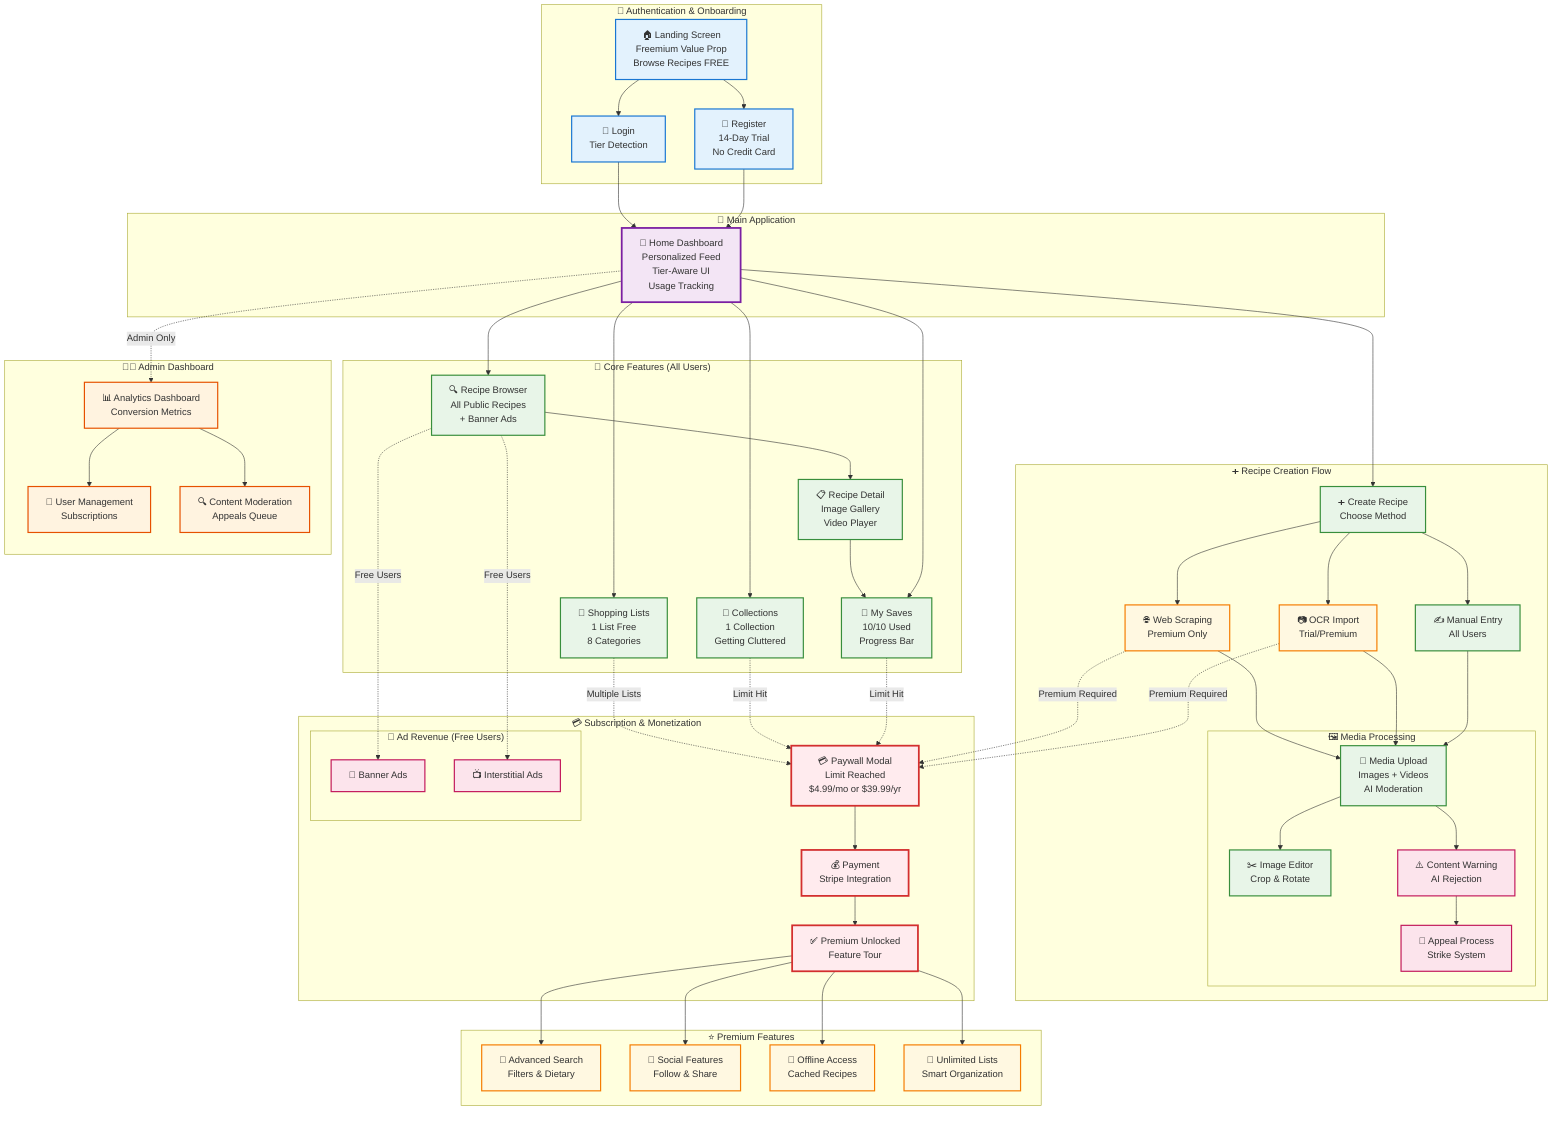 flowchart TD
    %% === AUTHENTICATION LAYER ===
    subgraph AuthFlow ["🔐 Authentication & Onboarding"]
        Landing[🏠 Landing Screen<br/>Freemium Value Prop<br/>Browse Recipes FREE]
        Register[📝 Register<br/>14-Day Trial<br/>No Credit Card]
        Login[🔑 Login<br/>Tier Detection]
    end
    
    %% === MAIN APPLICATION LAYER ===
    subgraph MainApp ["🏡 Main Application"]
        Home[🏡 Home Dashboard<br/>Personalized Feed<br/>Tier-Aware UI<br/>Usage Tracking]
    end
    
    %% === CORE FEATURES LAYER ===
    subgraph CoreFeatures ["📱 Core Features (All Users)"]
        direction LR
        Browser[🔍 Recipe Browser<br/>All Public Recipes<br/>+ Banner Ads]
        Detail[📋 Recipe Detail<br/>Image Gallery<br/>Video Player]
        Saves[💾 My Saves<br/>10/10 Used<br/>Progress Bar]
        Collections[📁 Collections<br/>1 Collection<br/>Getting Cluttered]
        Shopping[🛒 Shopping Lists<br/>1 List Free<br/>8 Categories]
    end
    
    %% === RECIPE CREATION LAYER ===
    subgraph RecipeCreation ["➕ Recipe Creation Flow"]
        direction TB
        Create[➕ Create Recipe<br/>Choose Method]
        Manual[✍️ Manual Entry<br/>All Users]
        OCR[📷 OCR Import<br/>Trial/Premium]
        WebScrape[🌐 Web Scraping<br/>Premium Only]
        
        subgraph MediaFlow ["🖼️ Media Processing"]
            MediaUpload[📸 Media Upload<br/>Images + Videos<br/>AI Moderation]
            ImageEdit[✂️ Image Editor<br/>Crop & Rotate]
            ContentWarning[⚠️ Content Warning<br/>AI Rejection]
            Appeal[📝 Appeal Process<br/>Strike System]
        end
    end
    
    %% === PREMIUM FEATURES LAYER ===
    subgraph PremiumFeatures ["⭐ Premium Features"]
        direction LR
        AdvancedSearch[🔎 Advanced Search<br/>Filters & Dietary]
        Social[👥 Social Features<br/>Follow & Share]
        Offline[📱 Offline Access<br/>Cached Recipes]
        UnlimitedLists[🛒 Unlimited Lists<br/>Smart Organization]
    end
    
    %% === SUBSCRIPTION LAYER ===
    subgraph SubscriptionFlow ["💳 Subscription & Monetization"]
        direction LR
        Paywall[💳 Paywall Modal<br/>Limit Reached<br/>$4.99/mo or $39.99/yr]
        Subscription[💰 Payment<br/>Stripe Integration]
        Success[✅ Premium Unlocked<br/>Feature Tour]
        
        subgraph Ads ["📢 Ad Revenue (Free Users)"]
            BannerAds[📢 Banner Ads]
            InterstitialAds[📺 Interstitial Ads]
        end
    end
    
    %% === ADMIN LAYER ===
    subgraph AdminArea ["👨‍💼 Admin Dashboard"]
        direction LR
        AdminDash[📊 Analytics Dashboard<br/>Conversion Metrics]
        UserMgmt[👤 User Management<br/>Subscriptions]
        ModerationQueue[🔍 Content Moderation<br/>Appeals Queue]
    end
    
    %% === MAIN FLOW CONNECTIONS ===
    Landing --> Register
    Landing --> Login
    Register --> Home
    Login --> Home
    
    %% Home to Core Features
    Home --> Browser
    Home --> Saves  
    Home --> Collections
    Home --> Shopping
    Home --> Create
    
    %% Recipe Browsing Flow
    Browser --> Detail
    Detail --> Saves
    
    %% Recipe Creation Flow
    Create --> Manual
    Create --> OCR
    Create --> WebScrape
    Manual --> MediaUpload
    OCR --> MediaUpload
    WebScrape --> MediaUpload
    MediaUpload --> ImageEdit
    MediaUpload --> ContentWarning
    ContentWarning --> Appeal
    
    %% Paywall Triggers (Dashed lines for limit hits)
    Saves -.->|Limit Hit| Paywall
    Collections -.->|Limit Hit| Paywall
    OCR -.->|Premium Required| Paywall
    WebScrape -.->|Premium Required| Paywall
    Shopping -.->|Multiple Lists| Paywall
    
    %% Premium Access (After subscription)
    Success --> AdvancedSearch
    Success --> Social
    Success --> Offline
    Success --> UnlimitedLists
    
    %% Subscription Flow
    Paywall --> Subscription
    Subscription --> Success
    
    %% Ad Integration (Free users only)
    Browser -.->|Free Users| BannerAds
    Browser -.->|Free Users| InterstitialAds
    
    %% Admin Access (Separate flow)
    Home -.->|Admin Only| AdminDash
    AdminDash --> UserMgmt
    AdminDash --> ModerationQueue
    
    %% === STYLING ===
    classDef authClass fill:#e3f2fd,stroke:#1976d2,stroke-width:2px
    classDef mainClass fill:#f3e5f5,stroke:#7b1fa2,stroke-width:3px
    classDef freeClass fill:#e8f5e8,stroke:#388e3c,stroke-width:2px
    classDef premiumClass fill:#fff8e1,stroke:#f57c00,stroke-width:2px
    classDef paywallClass fill:#ffebee,stroke:#d32f2f,stroke-width:3px
    classDef modalClass fill:#fce4ec,stroke:#c2185b,stroke-width:2px
    classDef adminClass fill:#fff3e0,stroke:#e65100,stroke-width:2px
    
    class Landing,Register,Login authClass
    class Home mainClass
    class Browser,Detail,Saves,Collections,Shopping,Create,Manual,MediaUpload,ImageEdit freeClass
    class OCR,WebScrape,AdvancedSearch,Social,Offline,UnlimitedLists premiumClass
    class Paywall,Subscription,Success paywallClass
    class ContentWarning,Appeal,BannerAds,InterstitialAds modalClass
    class AdminDash,UserMgmt,ModerationQueue adminClass